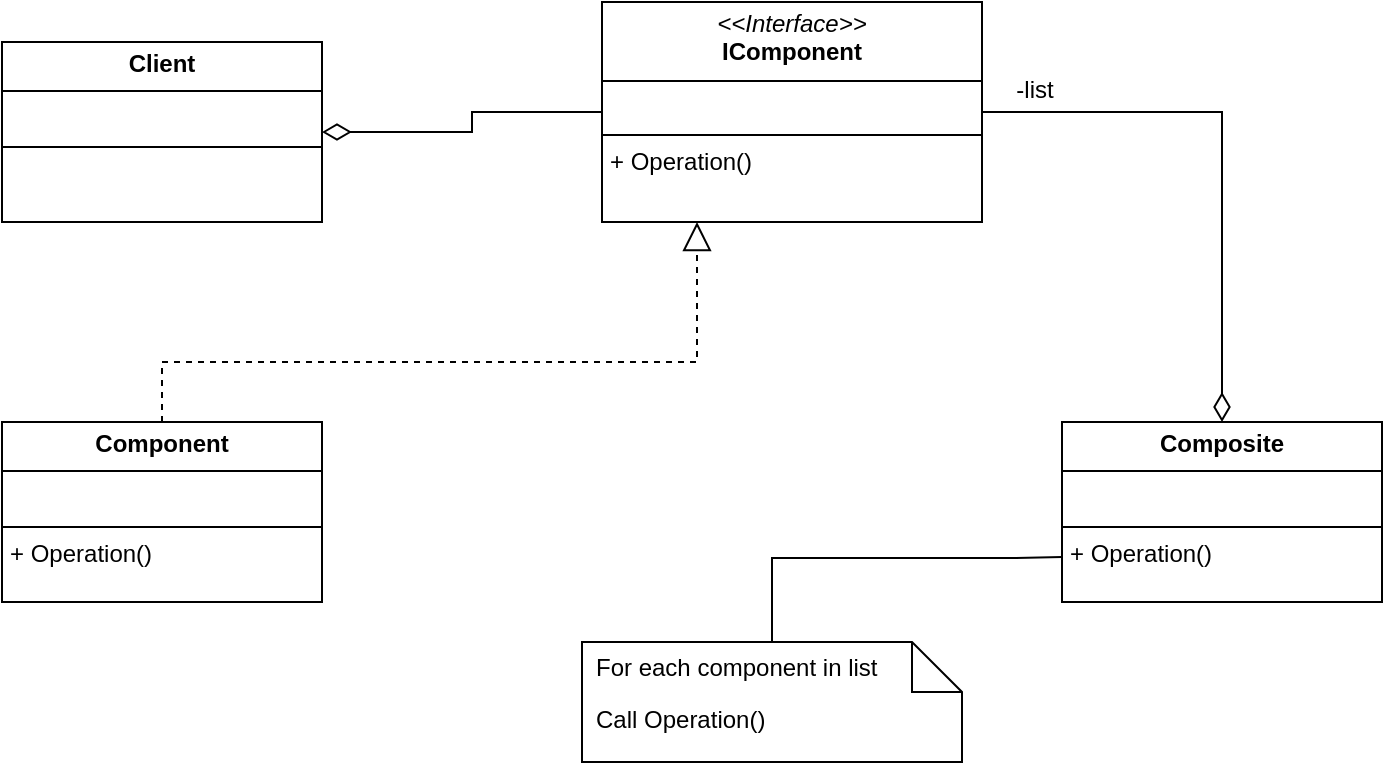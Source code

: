 <mxfile version="24.0.4" type="device">
  <diagram name="Page-1" id="vW6OrZ1QrG2kUjWKTmPu">
    <mxGraphModel dx="880" dy="524" grid="1" gridSize="10" guides="1" tooltips="1" connect="1" arrows="1" fold="1" page="1" pageScale="1" pageWidth="850" pageHeight="1100" math="0" shadow="0">
      <root>
        <mxCell id="0" />
        <mxCell id="1" parent="0" />
        <mxCell id="Ydvrj0GSGNJuw__hJ_0F-3" style="edgeStyle=orthogonalEdgeStyle;rounded=0;orthogonalLoop=1;jettySize=auto;html=1;endArrow=none;endFill=0;startArrow=diamondThin;startFill=0;startSize=12;" parent="1" source="Ydvrj0GSGNJuw__hJ_0F-1" target="Ydvrj0GSGNJuw__hJ_0F-2" edge="1">
          <mxGeometry relative="1" as="geometry" />
        </mxCell>
        <mxCell id="Ydvrj0GSGNJuw__hJ_0F-1" value="&lt;p style=&quot;margin:0px;margin-top:4px;text-align:center;&quot;&gt;&lt;b&gt;Client&lt;/b&gt;&lt;/p&gt;&lt;hr size=&quot;1&quot; style=&quot;border-style:solid;&quot;&gt;&lt;p style=&quot;margin:0px;margin-left:4px;&quot;&gt;&lt;br&gt;&lt;/p&gt;&lt;hr size=&quot;1&quot; style=&quot;border-style:solid;&quot;&gt;&lt;p style=&quot;margin:0px;margin-left:4px;&quot;&gt;&lt;br&gt;&lt;/p&gt;" style="verticalAlign=top;align=left;overflow=fill;html=1;whiteSpace=wrap;" parent="1" vertex="1">
          <mxGeometry x="40" y="100" width="160" height="90" as="geometry" />
        </mxCell>
        <mxCell id="Ydvrj0GSGNJuw__hJ_0F-7" style="edgeStyle=orthogonalEdgeStyle;rounded=0;orthogonalLoop=1;jettySize=auto;html=1;entryX=0.5;entryY=0;entryDx=0;entryDy=0;endArrow=diamondThin;endFill=0;endSize=12;" parent="1" source="Ydvrj0GSGNJuw__hJ_0F-2" target="Ydvrj0GSGNJuw__hJ_0F-6" edge="1">
          <mxGeometry relative="1" as="geometry" />
        </mxCell>
        <mxCell id="Ydvrj0GSGNJuw__hJ_0F-2" value="&lt;p style=&quot;margin:0px;margin-top:4px;text-align:center;&quot;&gt;&lt;i&gt;&amp;lt;&amp;lt;Interface&amp;gt;&amp;gt;&lt;/i&gt;&lt;br&gt;&lt;b&gt;IComponent&lt;/b&gt;&lt;/p&gt;&lt;hr size=&quot;1&quot; style=&quot;border-style:solid;&quot;&gt;&lt;p style=&quot;margin:0px;margin-left:4px;&quot;&gt;&lt;br&gt;&lt;/p&gt;&lt;hr size=&quot;1&quot; style=&quot;border-style:solid;&quot;&gt;&lt;p style=&quot;margin:0px;margin-left:4px;&quot;&gt;+ Operation()&lt;br&gt;&lt;/p&gt;" style="verticalAlign=top;align=left;overflow=fill;html=1;whiteSpace=wrap;" parent="1" vertex="1">
          <mxGeometry x="340" y="80" width="190" height="110" as="geometry" />
        </mxCell>
        <mxCell id="Ydvrj0GSGNJuw__hJ_0F-5" style="edgeStyle=orthogonalEdgeStyle;rounded=0;orthogonalLoop=1;jettySize=auto;html=1;entryX=0.25;entryY=1;entryDx=0;entryDy=0;dashed=1;endArrow=block;endFill=0;endSize=12;" parent="1" source="Ydvrj0GSGNJuw__hJ_0F-4" target="Ydvrj0GSGNJuw__hJ_0F-2" edge="1">
          <mxGeometry relative="1" as="geometry">
            <Array as="points">
              <mxPoint x="120" y="260" />
              <mxPoint x="388" y="260" />
            </Array>
          </mxGeometry>
        </mxCell>
        <mxCell id="Ydvrj0GSGNJuw__hJ_0F-4" value="&lt;p style=&quot;margin:0px;margin-top:4px;text-align:center;&quot;&gt;&lt;b&gt;Component&lt;/b&gt;&lt;/p&gt;&lt;hr size=&quot;1&quot; style=&quot;border-style:solid;&quot;&gt;&lt;p style=&quot;margin:0px;margin-left:4px;&quot;&gt;&lt;br&gt;&lt;/p&gt;&lt;hr size=&quot;1&quot; style=&quot;border-style:solid;&quot;&gt;&lt;p style=&quot;margin:0px;margin-left:4px;&quot;&gt;+ Operation()&lt;/p&gt;" style="verticalAlign=top;align=left;overflow=fill;html=1;whiteSpace=wrap;" parent="1" vertex="1">
          <mxGeometry x="40" y="290" width="160" height="90" as="geometry" />
        </mxCell>
        <mxCell id="Ydvrj0GSGNJuw__hJ_0F-6" value="&lt;p style=&quot;margin:0px;margin-top:4px;text-align:center;&quot;&gt;&lt;b&gt;Composite&lt;/b&gt;&lt;/p&gt;&lt;hr size=&quot;1&quot; style=&quot;border-style:solid;&quot;&gt;&lt;p style=&quot;margin:0px;margin-left:4px;&quot;&gt;&lt;br&gt;&lt;/p&gt;&lt;hr size=&quot;1&quot; style=&quot;border-style:solid;&quot;&gt;&lt;p style=&quot;margin:0px;margin-left:4px;&quot;&gt;+ Operation()&lt;/p&gt;" style="verticalAlign=top;align=left;overflow=fill;html=1;whiteSpace=wrap;" parent="1" vertex="1">
          <mxGeometry x="570" y="290" width="160" height="90" as="geometry" />
        </mxCell>
        <mxCell id="Ydvrj0GSGNJuw__hJ_0F-8" value="-list" style="text;html=1;align=center;verticalAlign=middle;resizable=0;points=[];autosize=1;strokeColor=none;fillColor=none;" parent="1" vertex="1">
          <mxGeometry x="536" y="109" width="40" height="30" as="geometry" />
        </mxCell>
        <mxCell id="Ydvrj0GSGNJuw__hJ_0F-9" value="Call Operation()" style="shape=note2;boundedLbl=1;whiteSpace=wrap;html=1;size=25;verticalAlign=top;align=left;spacingLeft=5;" parent="1" vertex="1">
          <mxGeometry x="330" y="400" width="190" height="60" as="geometry" />
        </mxCell>
        <mxCell id="Ydvrj0GSGNJuw__hJ_0F-10" value="For each component in list" style="resizeWidth=1;part=1;strokeColor=none;fillColor=none;align=left;spacingLeft=5;html=1;whiteSpace=wrap;" parent="Ydvrj0GSGNJuw__hJ_0F-9" vertex="1">
          <mxGeometry width="190" height="25" relative="1" as="geometry" />
        </mxCell>
        <mxCell id="Ydvrj0GSGNJuw__hJ_0F-11" style="edgeStyle=orthogonalEdgeStyle;rounded=0;orthogonalLoop=1;jettySize=auto;html=1;entryX=0;entryY=0.75;entryDx=0;entryDy=0;endArrow=none;endFill=0;" parent="1" source="Ydvrj0GSGNJuw__hJ_0F-10" target="Ydvrj0GSGNJuw__hJ_0F-6" edge="1">
          <mxGeometry relative="1" as="geometry">
            <Array as="points">
              <mxPoint x="425" y="358" />
              <mxPoint x="545" y="358" />
            </Array>
          </mxGeometry>
        </mxCell>
      </root>
    </mxGraphModel>
  </diagram>
</mxfile>
